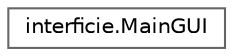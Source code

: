 digraph "Jerarquia Gràfica de la Classe"
{
 // INTERACTIVE_SVG=YES
 // LATEX_PDF_SIZE
  bgcolor="transparent";
  edge [fontname=Helvetica,fontsize=10,labelfontname=Helvetica,labelfontsize=10];
  node [fontname=Helvetica,fontsize=10,shape=box,height=0.2,width=0.4];
  rankdir="LR";
  Node0 [id="Node000000",label="interficie.MainGUI",height=0.2,width=0.4,color="grey40", fillcolor="white", style="filled",URL="$classinterficie_1_1_main_g_u_i.html",tooltip="Classe d'entrada a la GUI de l'aplicació."];
}
